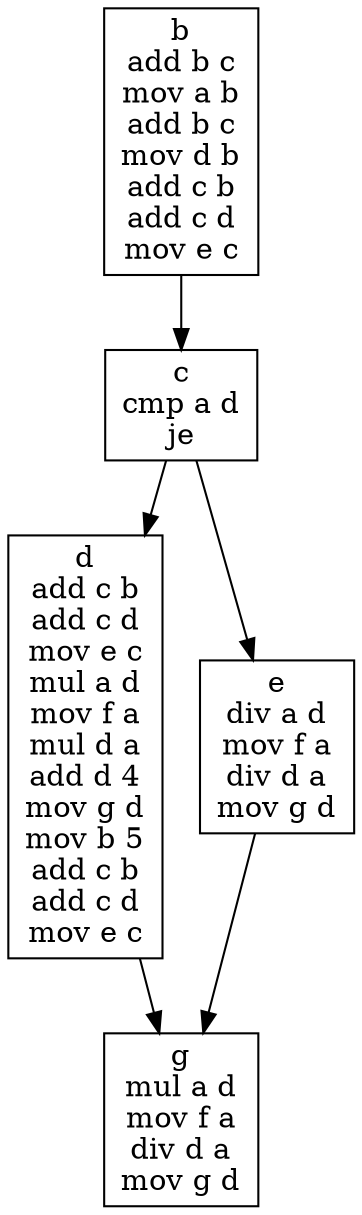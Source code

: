digraph CFG {
b [label= "b
add b c
mov a b
add b c
mov d b
add c b
add c d
mov e c
", shape=box]
b -> c
c [label= "c
cmp a d
je
", shape=box]
c -> d
c -> e
d [label= "d
add c b
add c d
mov e c
mul a d
mov f a
mul d a
add d 4
mov g d
mov b 5
add c b
add c d
mov e c
", shape=box]
d -> g
e [label= "e
div a d
mov f a
div d a
mov g d
", shape=box]
e -> g
g [label= "g
mul a d
mov f a
div d a
mov g d
", shape=box]
}
